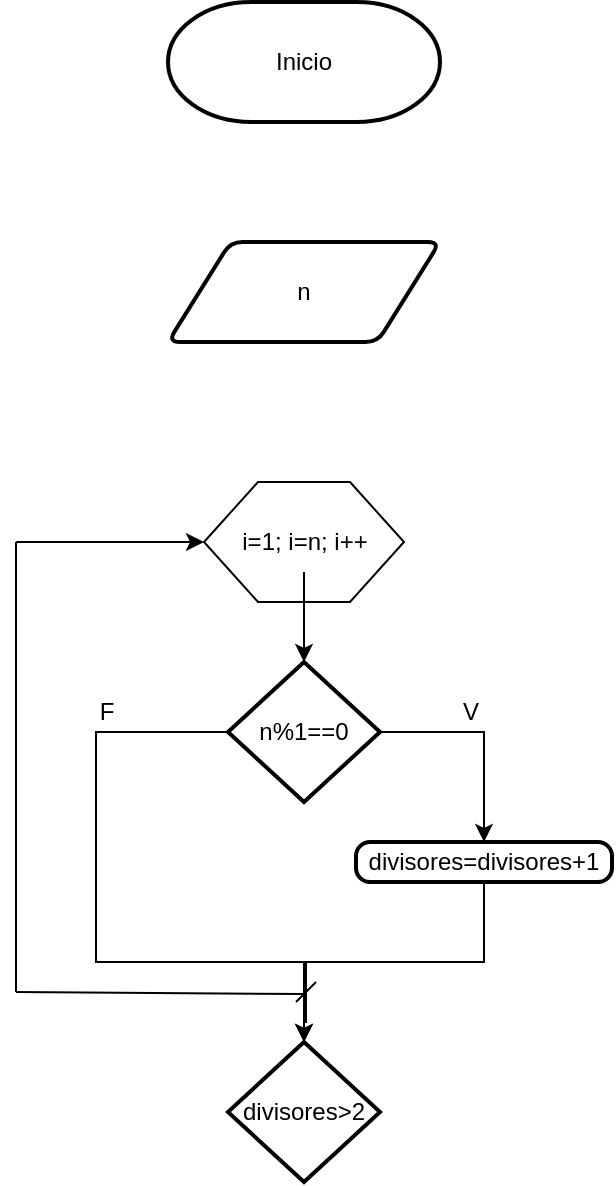 <mxfile version="24.7.16">
  <diagram name="Página-1" id="ftmwbG45EjAzrsjy41lr">
    <mxGraphModel dx="1195" dy="652" grid="1" gridSize="10" guides="1" tooltips="1" connect="1" arrows="1" fold="1" page="1" pageScale="1" pageWidth="827" pageHeight="1169" math="0" shadow="0">
      <root>
        <mxCell id="0" />
        <mxCell id="1" parent="0" />
        <mxCell id="ZAcbKE_0HHmjDjVB6bRR-1" value="Inicio" style="strokeWidth=2;html=1;shape=mxgraph.flowchart.terminator;whiteSpace=wrap;" vertex="1" parent="1">
          <mxGeometry x="346" y="120" width="136" height="60" as="geometry" />
        </mxCell>
        <mxCell id="ZAcbKE_0HHmjDjVB6bRR-2" value="n" style="shape=parallelogram;html=1;strokeWidth=2;perimeter=parallelogramPerimeter;whiteSpace=wrap;rounded=1;arcSize=12;size=0.23;" vertex="1" parent="1">
          <mxGeometry x="346" y="240" width="136" height="50" as="geometry" />
        </mxCell>
        <mxCell id="ZAcbKE_0HHmjDjVB6bRR-3" value="" style="verticalLabelPosition=bottom;verticalAlign=top;html=1;shape=hexagon;perimeter=hexagonPerimeter2;arcSize=6;size=0.27;" vertex="1" parent="1">
          <mxGeometry x="364" y="360" width="100" height="60" as="geometry" />
        </mxCell>
        <mxCell id="ZAcbKE_0HHmjDjVB6bRR-4" value="i=1; i=n; i++" style="text;html=1;align=center;verticalAlign=middle;resizable=0;points=[];autosize=1;strokeColor=none;fillColor=none;" vertex="1" parent="1">
          <mxGeometry x="369" y="375" width="90" height="30" as="geometry" />
        </mxCell>
        <mxCell id="ZAcbKE_0HHmjDjVB6bRR-9" style="edgeStyle=orthogonalEdgeStyle;rounded=0;orthogonalLoop=1;jettySize=auto;html=1;entryX=0.5;entryY=0;entryDx=0;entryDy=0;exitX=1;exitY=0.5;exitDx=0;exitDy=0;exitPerimeter=0;" edge="1" parent="1" source="ZAcbKE_0HHmjDjVB6bRR-6" target="ZAcbKE_0HHmjDjVB6bRR-7">
          <mxGeometry relative="1" as="geometry" />
        </mxCell>
        <mxCell id="ZAcbKE_0HHmjDjVB6bRR-12" style="edgeStyle=orthogonalEdgeStyle;rounded=0;orthogonalLoop=1;jettySize=auto;html=1;exitX=0;exitY=0.5;exitDx=0;exitDy=0;exitPerimeter=0;" edge="1" parent="1" source="ZAcbKE_0HHmjDjVB6bRR-6">
          <mxGeometry relative="1" as="geometry">
            <mxPoint x="414" y="640" as="targetPoint" />
            <Array as="points">
              <mxPoint x="310" y="485" />
              <mxPoint x="310" y="600" />
              <mxPoint x="415" y="600" />
              <mxPoint x="415" y="630" />
              <mxPoint x="414" y="630" />
            </Array>
          </mxGeometry>
        </mxCell>
        <mxCell id="ZAcbKE_0HHmjDjVB6bRR-6" value="n%1==0" style="strokeWidth=2;html=1;shape=mxgraph.flowchart.decision;whiteSpace=wrap;" vertex="1" parent="1">
          <mxGeometry x="376" y="450" width="76" height="70" as="geometry" />
        </mxCell>
        <mxCell id="ZAcbKE_0HHmjDjVB6bRR-7" value="divisores=divisores+1" style="rounded=1;whiteSpace=wrap;html=1;absoluteArcSize=1;arcSize=14;strokeWidth=2;" vertex="1" parent="1">
          <mxGeometry x="440" y="540" width="128" height="20" as="geometry" />
        </mxCell>
        <mxCell id="ZAcbKE_0HHmjDjVB6bRR-10" value="divisores&amp;gt;2" style="strokeWidth=2;html=1;shape=mxgraph.flowchart.decision;whiteSpace=wrap;" vertex="1" parent="1">
          <mxGeometry x="376" y="640" width="76" height="70" as="geometry" />
        </mxCell>
        <mxCell id="ZAcbKE_0HHmjDjVB6bRR-11" style="edgeStyle=orthogonalEdgeStyle;rounded=0;orthogonalLoop=1;jettySize=auto;html=1;entryX=0.5;entryY=0;entryDx=0;entryDy=0;entryPerimeter=0;" edge="1" parent="1" source="ZAcbKE_0HHmjDjVB6bRR-7" target="ZAcbKE_0HHmjDjVB6bRR-10">
          <mxGeometry relative="1" as="geometry" />
        </mxCell>
        <mxCell id="ZAcbKE_0HHmjDjVB6bRR-13" style="edgeStyle=orthogonalEdgeStyle;rounded=0;orthogonalLoop=1;jettySize=auto;html=1;entryX=0.5;entryY=0;entryDx=0;entryDy=0;entryPerimeter=0;" edge="1" parent="1" source="ZAcbKE_0HHmjDjVB6bRR-4" target="ZAcbKE_0HHmjDjVB6bRR-6">
          <mxGeometry relative="1" as="geometry" />
        </mxCell>
        <mxCell id="ZAcbKE_0HHmjDjVB6bRR-16" value="" style="endArrow=none;html=1;rounded=0;" edge="1" parent="1">
          <mxGeometry width="50" height="50" relative="1" as="geometry">
            <mxPoint x="410" y="620" as="sourcePoint" />
            <mxPoint x="420" y="610" as="targetPoint" />
            <Array as="points">
              <mxPoint x="420" y="610" />
            </Array>
          </mxGeometry>
        </mxCell>
        <mxCell id="ZAcbKE_0HHmjDjVB6bRR-18" value="" style="endArrow=none;html=1;rounded=0;" edge="1" parent="1">
          <mxGeometry width="50" height="50" relative="1" as="geometry">
            <mxPoint x="270" y="615" as="sourcePoint" />
            <mxPoint x="414" y="616" as="targetPoint" />
          </mxGeometry>
        </mxCell>
        <mxCell id="ZAcbKE_0HHmjDjVB6bRR-19" value="" style="endArrow=none;html=1;rounded=0;" edge="1" parent="1">
          <mxGeometry width="50" height="50" relative="1" as="geometry">
            <mxPoint x="270" y="615" as="sourcePoint" />
            <mxPoint x="270" y="390" as="targetPoint" />
          </mxGeometry>
        </mxCell>
        <mxCell id="ZAcbKE_0HHmjDjVB6bRR-20" value="" style="endArrow=classic;html=1;rounded=0;entryX=0;entryY=0.5;entryDx=0;entryDy=0;" edge="1" parent="1" target="ZAcbKE_0HHmjDjVB6bRR-3">
          <mxGeometry width="50" height="50" relative="1" as="geometry">
            <mxPoint x="270" y="390" as="sourcePoint" />
            <mxPoint x="350" y="400" as="targetPoint" />
          </mxGeometry>
        </mxCell>
        <mxCell id="ZAcbKE_0HHmjDjVB6bRR-21" value="F" style="text;html=1;align=center;verticalAlign=middle;resizable=0;points=[];autosize=1;strokeColor=none;fillColor=none;" vertex="1" parent="1">
          <mxGeometry x="300" y="460" width="30" height="30" as="geometry" />
        </mxCell>
        <mxCell id="ZAcbKE_0HHmjDjVB6bRR-22" value="V" style="text;html=1;align=center;verticalAlign=middle;resizable=0;points=[];autosize=1;strokeColor=none;fillColor=none;" vertex="1" parent="1">
          <mxGeometry x="482" y="460" width="30" height="30" as="geometry" />
        </mxCell>
      </root>
    </mxGraphModel>
  </diagram>
</mxfile>
